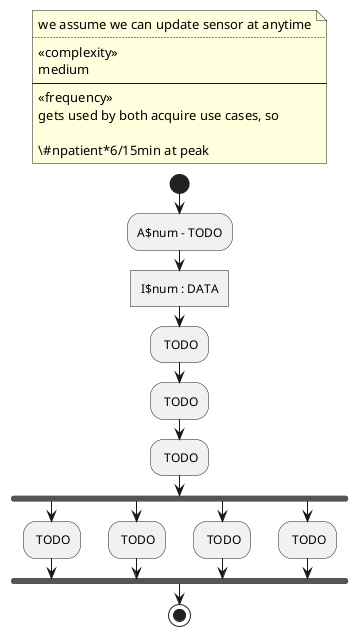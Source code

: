 @startuml define_therapeutic_plan

!$num = 1

floating note
we assume we can update sensor at anytime
....
<<complexity>>
medium
----
<<frequency>>
gets used by both acquire use cases, so

\#npatient*6/15min at peak
end note

start

:A$num - TODO; <<acceptEvent>>
:I$num : DATA; <<task>>
!$num = $num + 1
: TODO;
: TODO;
: TODO;
fork
: TODO;
fork again
: TODO;
fork again
: TODO;
fork again
: TODO;
end fork


stop

@enduml
